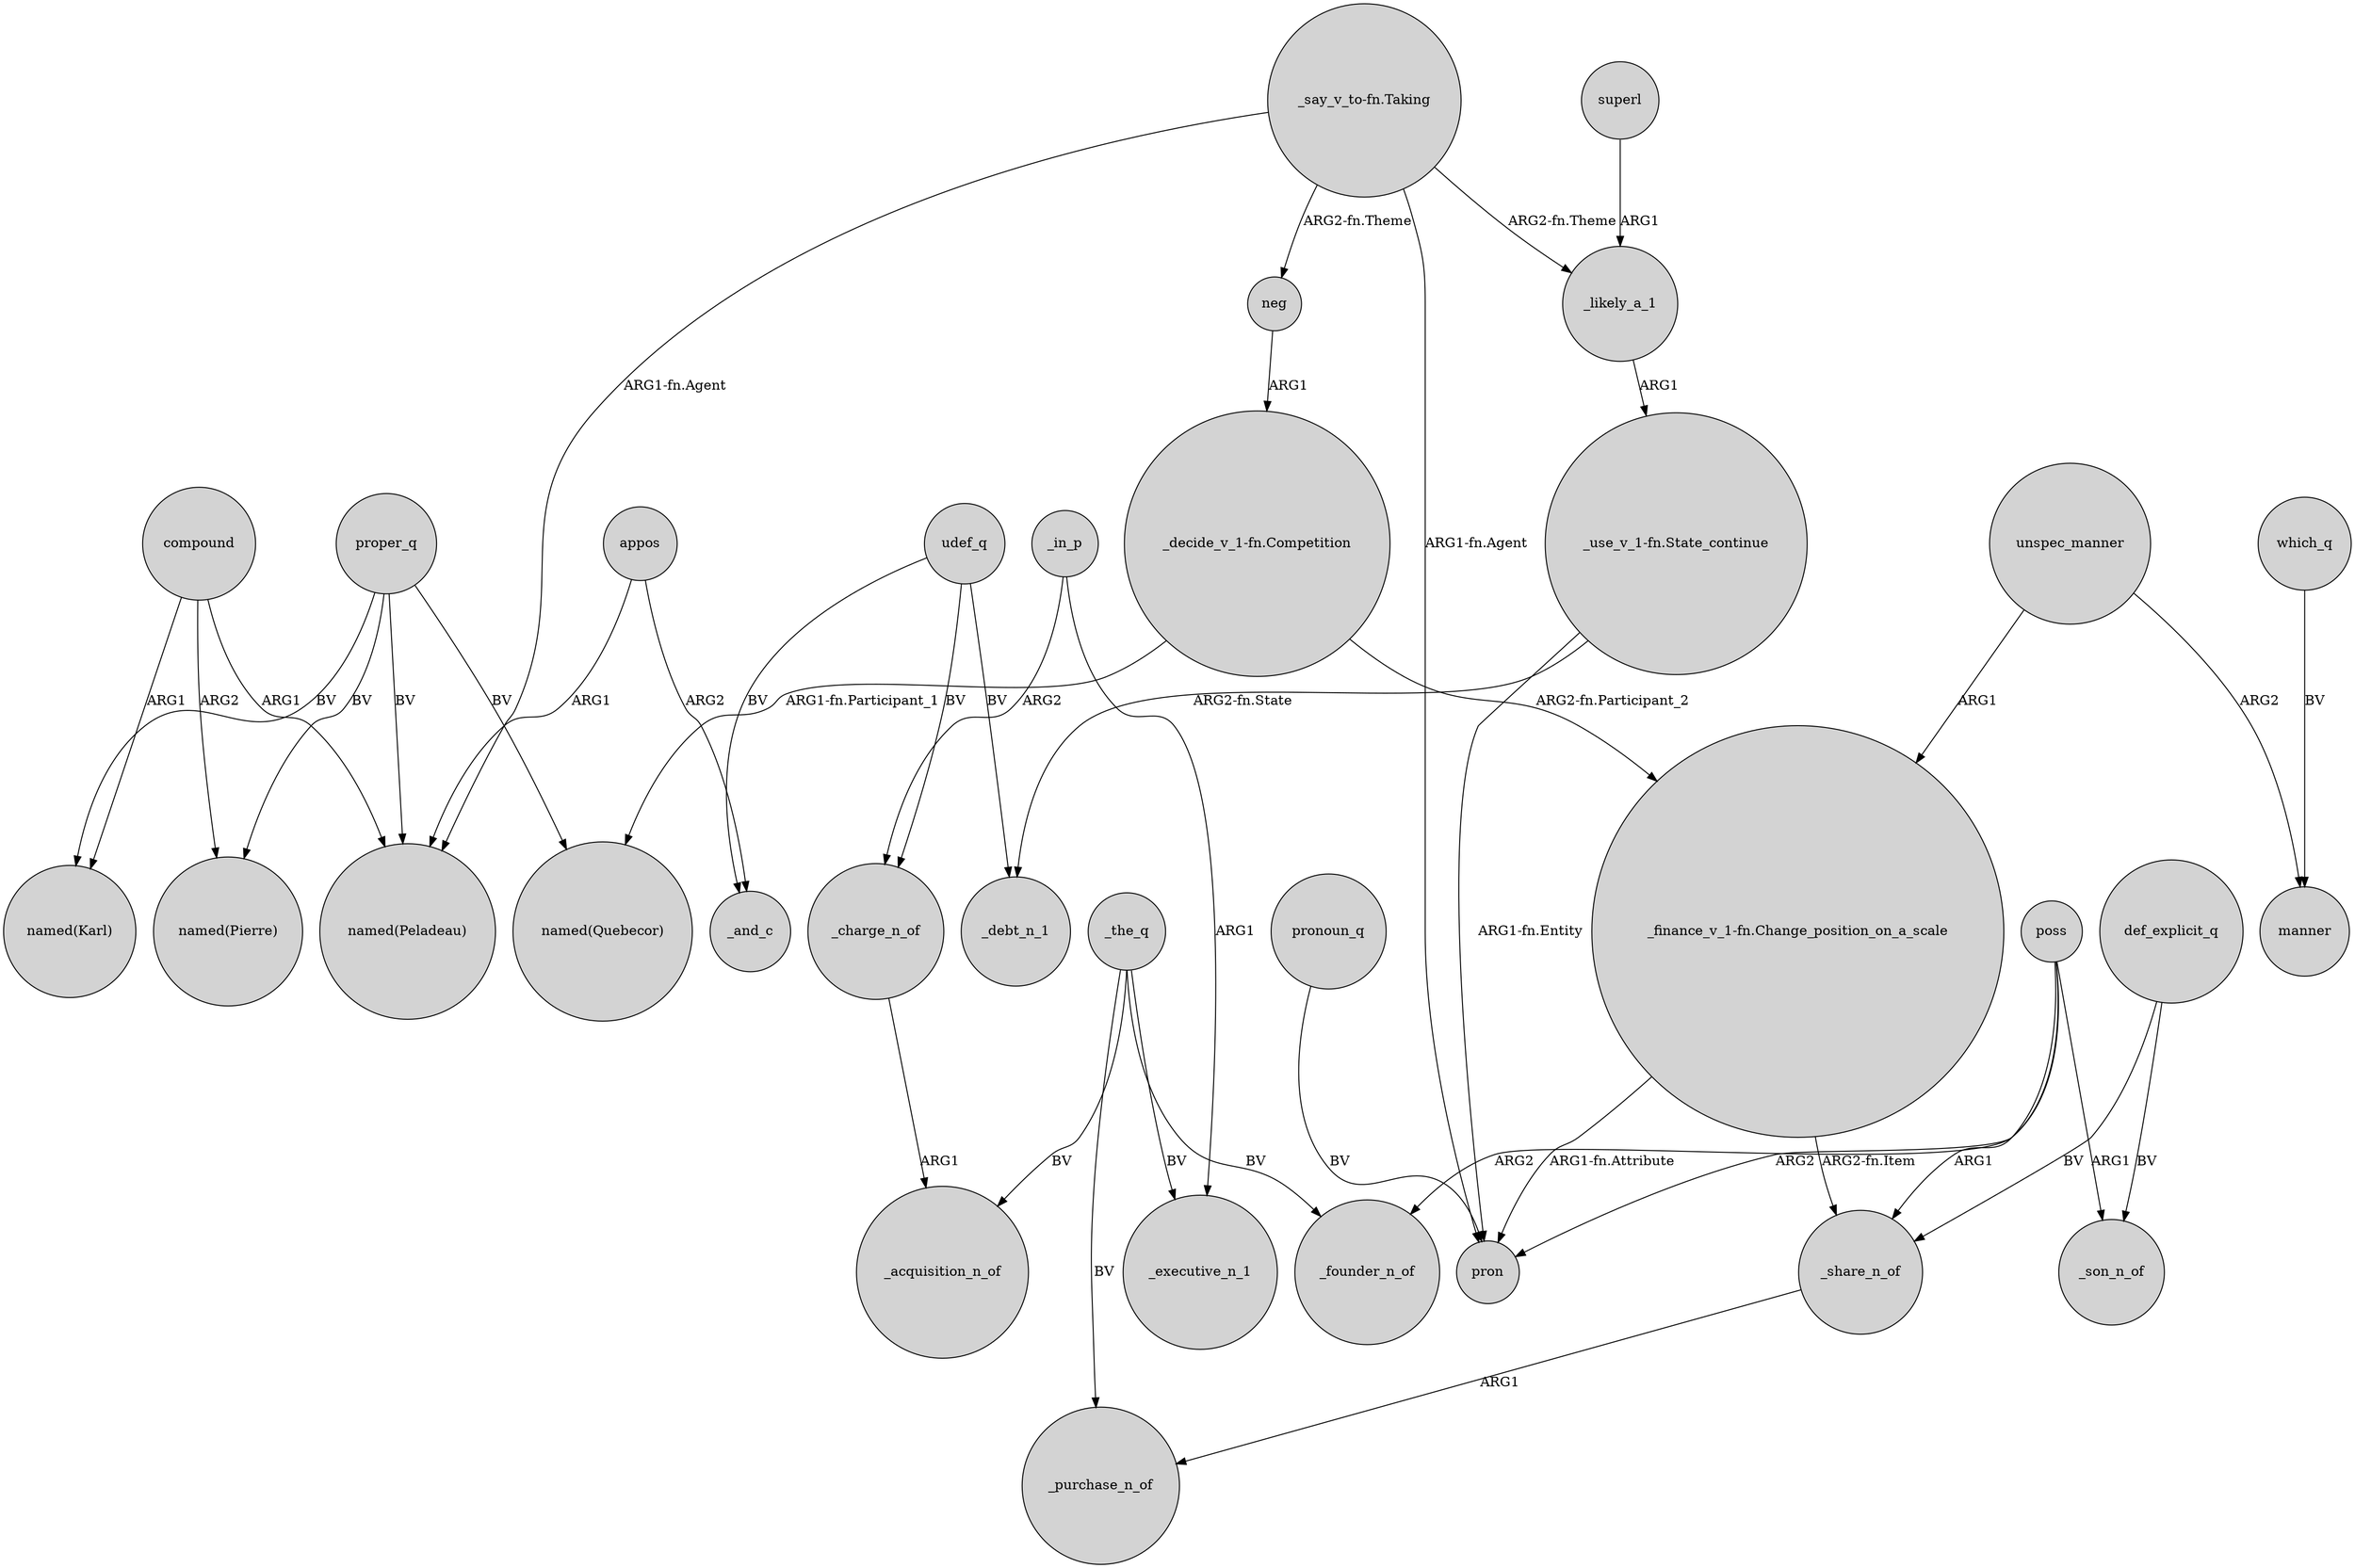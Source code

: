 digraph {
	node [shape=circle style=filled]
	compound -> "named(Karl)" [label=ARG1]
	unspec_manner -> manner [label=ARG2]
	appos -> _and_c [label=ARG2]
	poss -> _son_n_of [label=ARG1]
	"_use_v_1-fn.State_continue" -> _debt_n_1 [label="ARG2-fn.State"]
	"_finance_v_1-fn.Change_position_on_a_scale" -> _share_n_of [label="ARG2-fn.Item"]
	def_explicit_q -> _son_n_of [label=BV]
	def_explicit_q -> _share_n_of [label=BV]
	unspec_manner -> "_finance_v_1-fn.Change_position_on_a_scale" [label=ARG1]
	"_say_v_to-fn.Taking" -> _likely_a_1 [label="ARG2-fn.Theme"]
	_the_q -> _acquisition_n_of [label=BV]
	"_decide_v_1-fn.Competition" -> "named(Quebecor)" [label="ARG1-fn.Participant_1"]
	poss -> _founder_n_of [label=ARG2]
	udef_q -> _and_c [label=BV]
	"_say_v_to-fn.Taking" -> neg [label="ARG2-fn.Theme"]
	compound -> "named(Pierre)" [label=ARG2]
	"_say_v_to-fn.Taking" -> "named(Peladeau)" [label="ARG1-fn.Agent"]
	superl -> _likely_a_1 [label=ARG1]
	_charge_n_of -> _acquisition_n_of [label=ARG1]
	_in_p -> _executive_n_1 [label=ARG1]
	"_say_v_to-fn.Taking" -> pron [label="ARG1-fn.Agent"]
	pronoun_q -> pron [label=BV]
	proper_q -> "named(Karl)" [label=BV]
	poss -> pron [label=ARG2]
	udef_q -> _debt_n_1 [label=BV]
	_the_q -> _purchase_n_of [label=BV]
	poss -> _share_n_of [label=ARG1]
	"_finance_v_1-fn.Change_position_on_a_scale" -> pron [label="ARG1-fn.Attribute"]
	"_decide_v_1-fn.Competition" -> "_finance_v_1-fn.Change_position_on_a_scale" [label="ARG2-fn.Participant_2"]
	"_use_v_1-fn.State_continue" -> pron [label="ARG1-fn.Entity"]
	compound -> "named(Peladeau)" [label=ARG1]
	appos -> "named(Peladeau)" [label=ARG1]
	udef_q -> _charge_n_of [label=BV]
	neg -> "_decide_v_1-fn.Competition" [label=ARG1]
	proper_q -> "named(Peladeau)" [label=BV]
	which_q -> manner [label=BV]
	proper_q -> "named(Pierre)" [label=BV]
	_the_q -> _executive_n_1 [label=BV]
	_likely_a_1 -> "_use_v_1-fn.State_continue" [label=ARG1]
	proper_q -> "named(Quebecor)" [label=BV]
	_the_q -> _founder_n_of [label=BV]
	_share_n_of -> _purchase_n_of [label=ARG1]
	_in_p -> _charge_n_of [label=ARG2]
}
